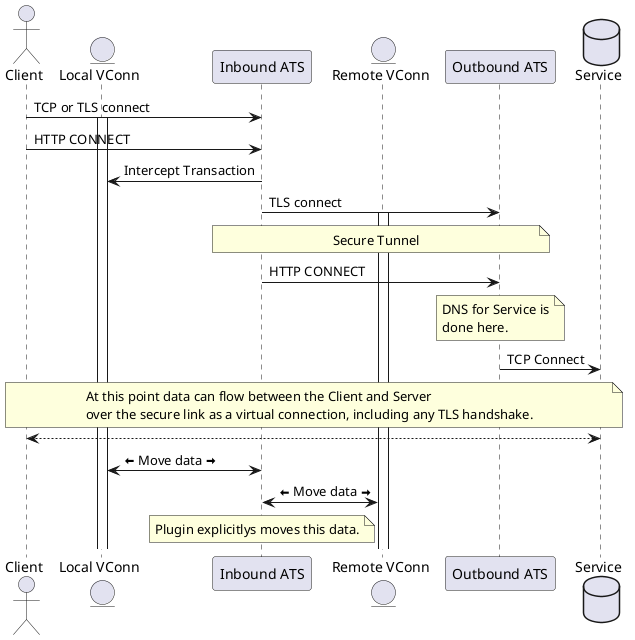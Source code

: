 @startuml

actor Client
entity "Local VConn" as lvc
participant "Inbound ATS" as inbound
entity "Remote VConn" as rvc
participant "Outbound ATS" as outbound
database Service

Client -> inbound : TCP or TLS connect
activate lvc
Client -> inbound : HTTP CONNECT
inbound -> lvc : Intercept Transaction
inbound -> outbound : TLS connect
activate rvc
note over inbound,outbound : Secure Tunnel
inbound -> outbound : HTTP CONNECT
note over outbound : DNS for Service is\ndone here.
outbound -> Service : TCP Connect

note over Client, Service : At this point data can flow between the Client and Server\nover the secure link as a virtual connection, including any TLS handshake.
Client <--> Service
lvc <-> inbound : <&arrow-thick-left> Move data <&arrow-thick-right>
inbound <-> rvc : <&arrow-thick-left> Move data <&arrow-thick-right>
note over inbound : Plugin explicitlys moves this data.

@enduml
